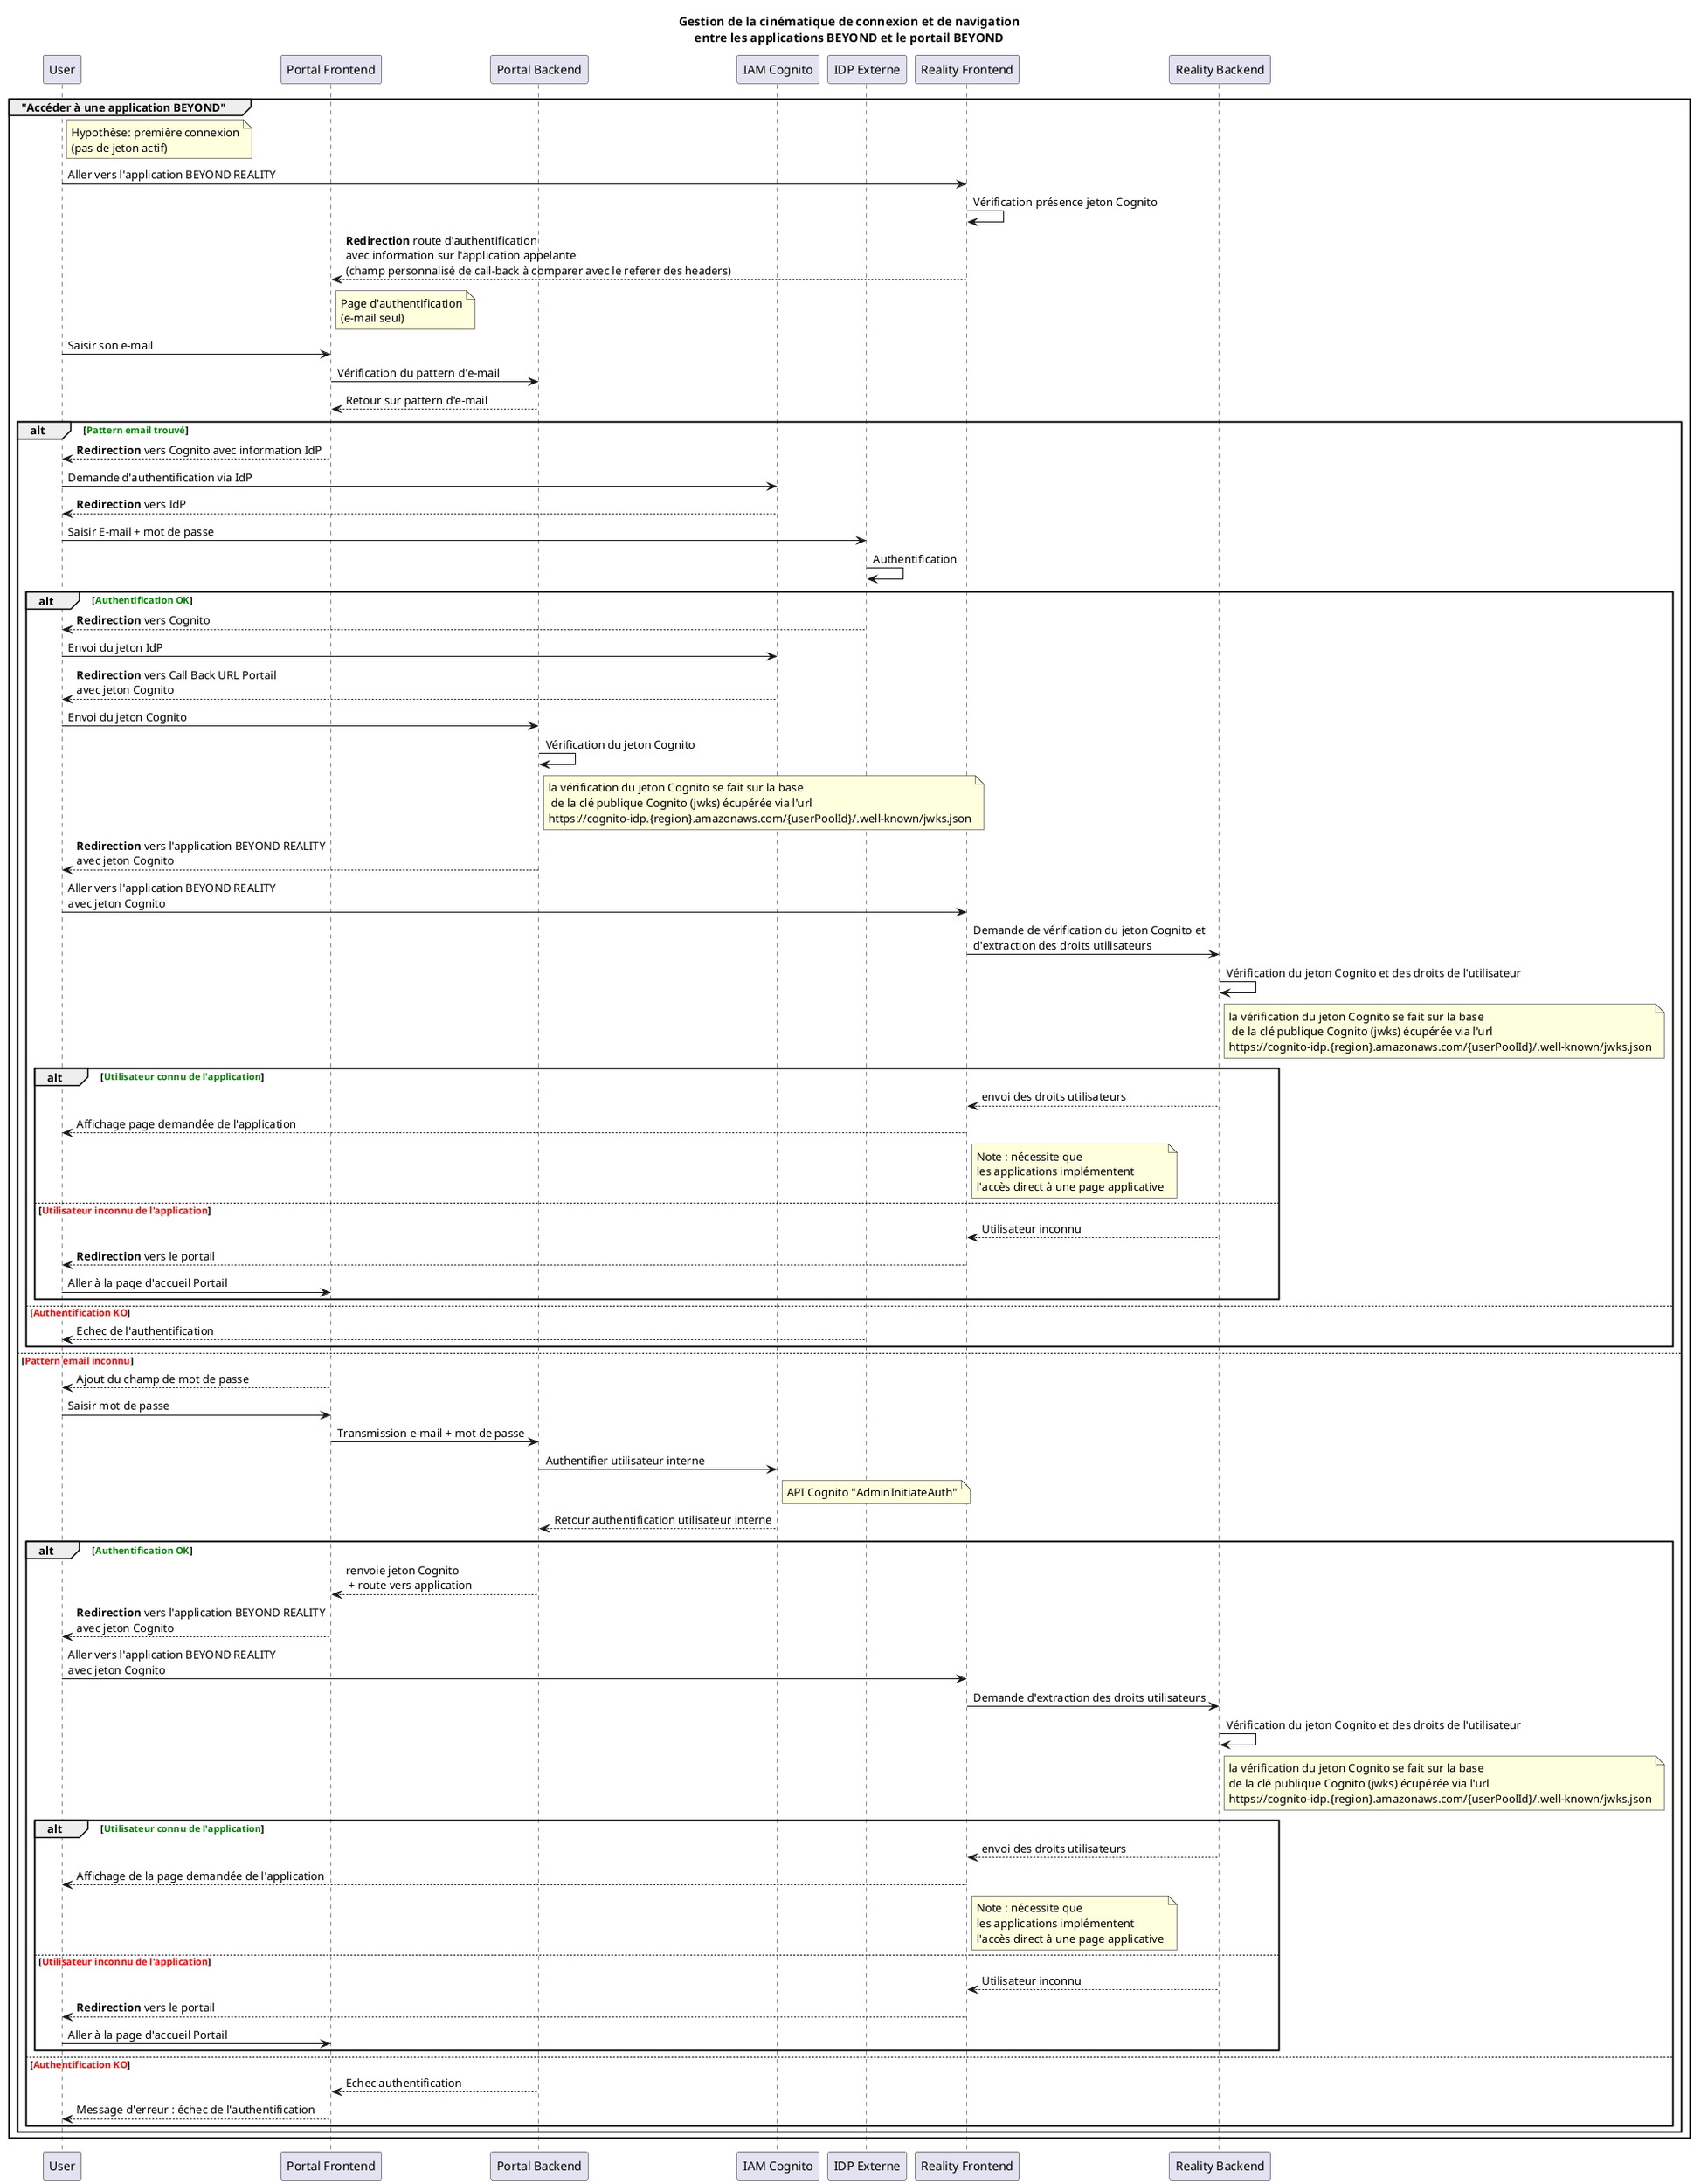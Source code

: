 @startuml seq_authentication
title 
Gestion de la cinématique de connexion et de navigation
entre les applications BEYOND et le portail BEYOND
end title
participant "User" as U
participant "Portal Frontend" as PF
participant "Portal Backend" as PB
participant "IAM Cognito" as  IAM
participant "IDP Externe" as  IDP
participant "Reality Frontend" as RF
participant "Reality Backend" as RB

group "Accéder à une application BEYOND"
  note right U
    Hypothèse: première connexion
    (pas de jeton actif)
  end note
  U -> RF: Aller vers l'application BEYOND REALITY
  RF -> RF: Vérification présence jeton Cognito
  RF --> PF: **Redirection** route d'authentification\navec information sur l'application appelante\n(champ personnalisé de call-back à comparer avec le referer des headers)
  note right PF
    Page d'authentification
    (e-mail seul)
  end note
  U -> PF: Saisir son e-mail
  PF -> PB: Vérification du pattern d'e-mail
  PB --> PF: Retour sur pattern d'e-mail
  alt <color Green>Pattern email trouvé</color>
    PF --> U: **Redirection** vers Cognito avec information IdP
    U -> IAM: Demande d'authentification via IdP
    IAM --> U: **Redirection** vers IdP
    U -> IDP: Saisir E-mail + mot de passe
    IDP -> IDP: Authentification
    alt <color Green>Authentification OK</color>
      IDP --> U: **Redirection** vers Cognito
      U -> IAM: Envoi du jeton IdP
      IAM --> U: **Redirection** vers Call Back URL Portail\navec jeton Cognito
      U -> PB: Envoi du jeton Cognito
      PB -> PB: Vérification du jeton Cognito
      note right PB
        la vérification du jeton Cognito se fait sur la base
         de la clé publique Cognito (jwks) écupérée via l'url 
        https://cognito-idp.{region}.amazonaws.com/{userPoolId}/.well-known/jwks.json
      end note
'      IAM --> PB: confirmation jeton Cognito
      PB --> U: **Redirection** vers l'application BEYOND REALITY\navec jeton Cognito
      U -> RF: Aller vers l'application BEYOND REALITY\navec jeton Cognito
      RF -> RB: Demande de vérification du jeton Cognito et\nd'extraction des droits utilisateurs
'      RB -> PB: Demande de vérification du jeton Cognito
'      note right PB
'        Centralisation de la vérification
'        du jeton Cognito sur le Backend Portail
'        (pour éviter le partage des informations Cognito)
'      end note
'      note left RB
'        Met-on un cache (type base REDIS)
'        sur les jetons Cognito côté Backend des applications ?
'      end note
'      PB -> IAM: Vérification du jeton Cognito
'      IAM --> PB: jeton Cognito OK
'      PB --> RB: jeton Cognito OK
      RB -> RB : Vérification du jeton Cognito et des droits de l'utilisateur
      note right RB
        la vérification du jeton Cognito se fait sur la base
         de la clé publique Cognito (jwks) écupérée via l'url 
        https://cognito-idp.{region}.amazonaws.com/{userPoolId}/.well-known/jwks.json
      end note
      alt <color Green>Utilisateur connu de l'application</color>
        RB --> RF: envoi des droits utilisateurs
        RF --> U: Affichage page demandée de l'application
        note right RF
          Note : nécessite que
          les applications implémentent
          l'accès direct à une page applicative
        end note
      else  <color Red>Utilisateur inconnu de l'application</color>
        RB --> RF: Utilisateur inconnu
        RF --> U: **Redirection** vers le portail
        U -> PF: Aller à la page d'accueil Portail
      end
    else  <color Red>Authentification KO</color>
      IDP --> U: Echec de l'authentification
    end
  
  else  <color Red>Pattern email inconnu</color>
    PF --> U: Ajout du champ de mot de passe
    U -> PF: Saisir mot de passe
    PF -> PB: Transmission e-mail + mot de passe
    PB -> IAM: Authentifier utilisateur interne
    note right IAM
        API Cognito "AdminInitiateAuth"
    end note
    IAM --> PB: Retour authentification utilisateur interne
      alt <color Green>Authentification OK</color>
        PB --> PF: renvoie jeton Cognito\n + route vers application
        PF --> U: **Redirection** vers l'application BEYOND REALITY\navec jeton Cognito
        U -> RF: Aller vers l'application BEYOND REALITY\navec jeton Cognito
        RF -> RB: Demande d'extraction des droits utilisateurs
'        RB -> PB: Demande de vérification du jeton Cognito
'        note right PB
'            Centralisation de la vérification
'            du jeton Cognito sur le Backend Portail
'            (pour éviter le partage des informations Cognito)
'        end note
'        note left RB
'            Met-on un cache (type base REDIS)
'            sur les jetons Cognito côté Backend des applications ?
'        end note
'        PB -> IAM: Vérification du jeton Cognito
'        IAM --> PB: jeton Cognito OK
'        PB --> RB: jeton Cognito OK
        RB -> RB : Vérification du jeton Cognito et des droits de l'utilisateur
        note right RB
          la vérification du jeton Cognito se fait sur la base
          de la clé publique Cognito (jwks) écupérée via l'url 
          https://cognito-idp.{region}.amazonaws.com/{userPoolId}/.well-known/jwks.json
        end note
      alt <color Green>Utilisateur connu de l'application</color>
        RB --> RF: envoi des droits utilisateurs
        RF --> U: Affichage de la page demandée de l'application
        note right RF
          Note : nécessite que
          les applications implémentent
          l'accès direct à une page applicative
        end note
      else  <color Red>Utilisateur inconnu de l'application</color>
        RB --> RF: Utilisateur inconnu
        RF --> U: **Redirection** vers le portail
        U -> PF: Aller à la page d'accueil Portail
      end
    else  <color Red>Authentification KO</color>
        PB --> PF: Echec authentification
        PF --> U: Message d'erreur : échec de l'authentification
    end
  end
end
@enduml